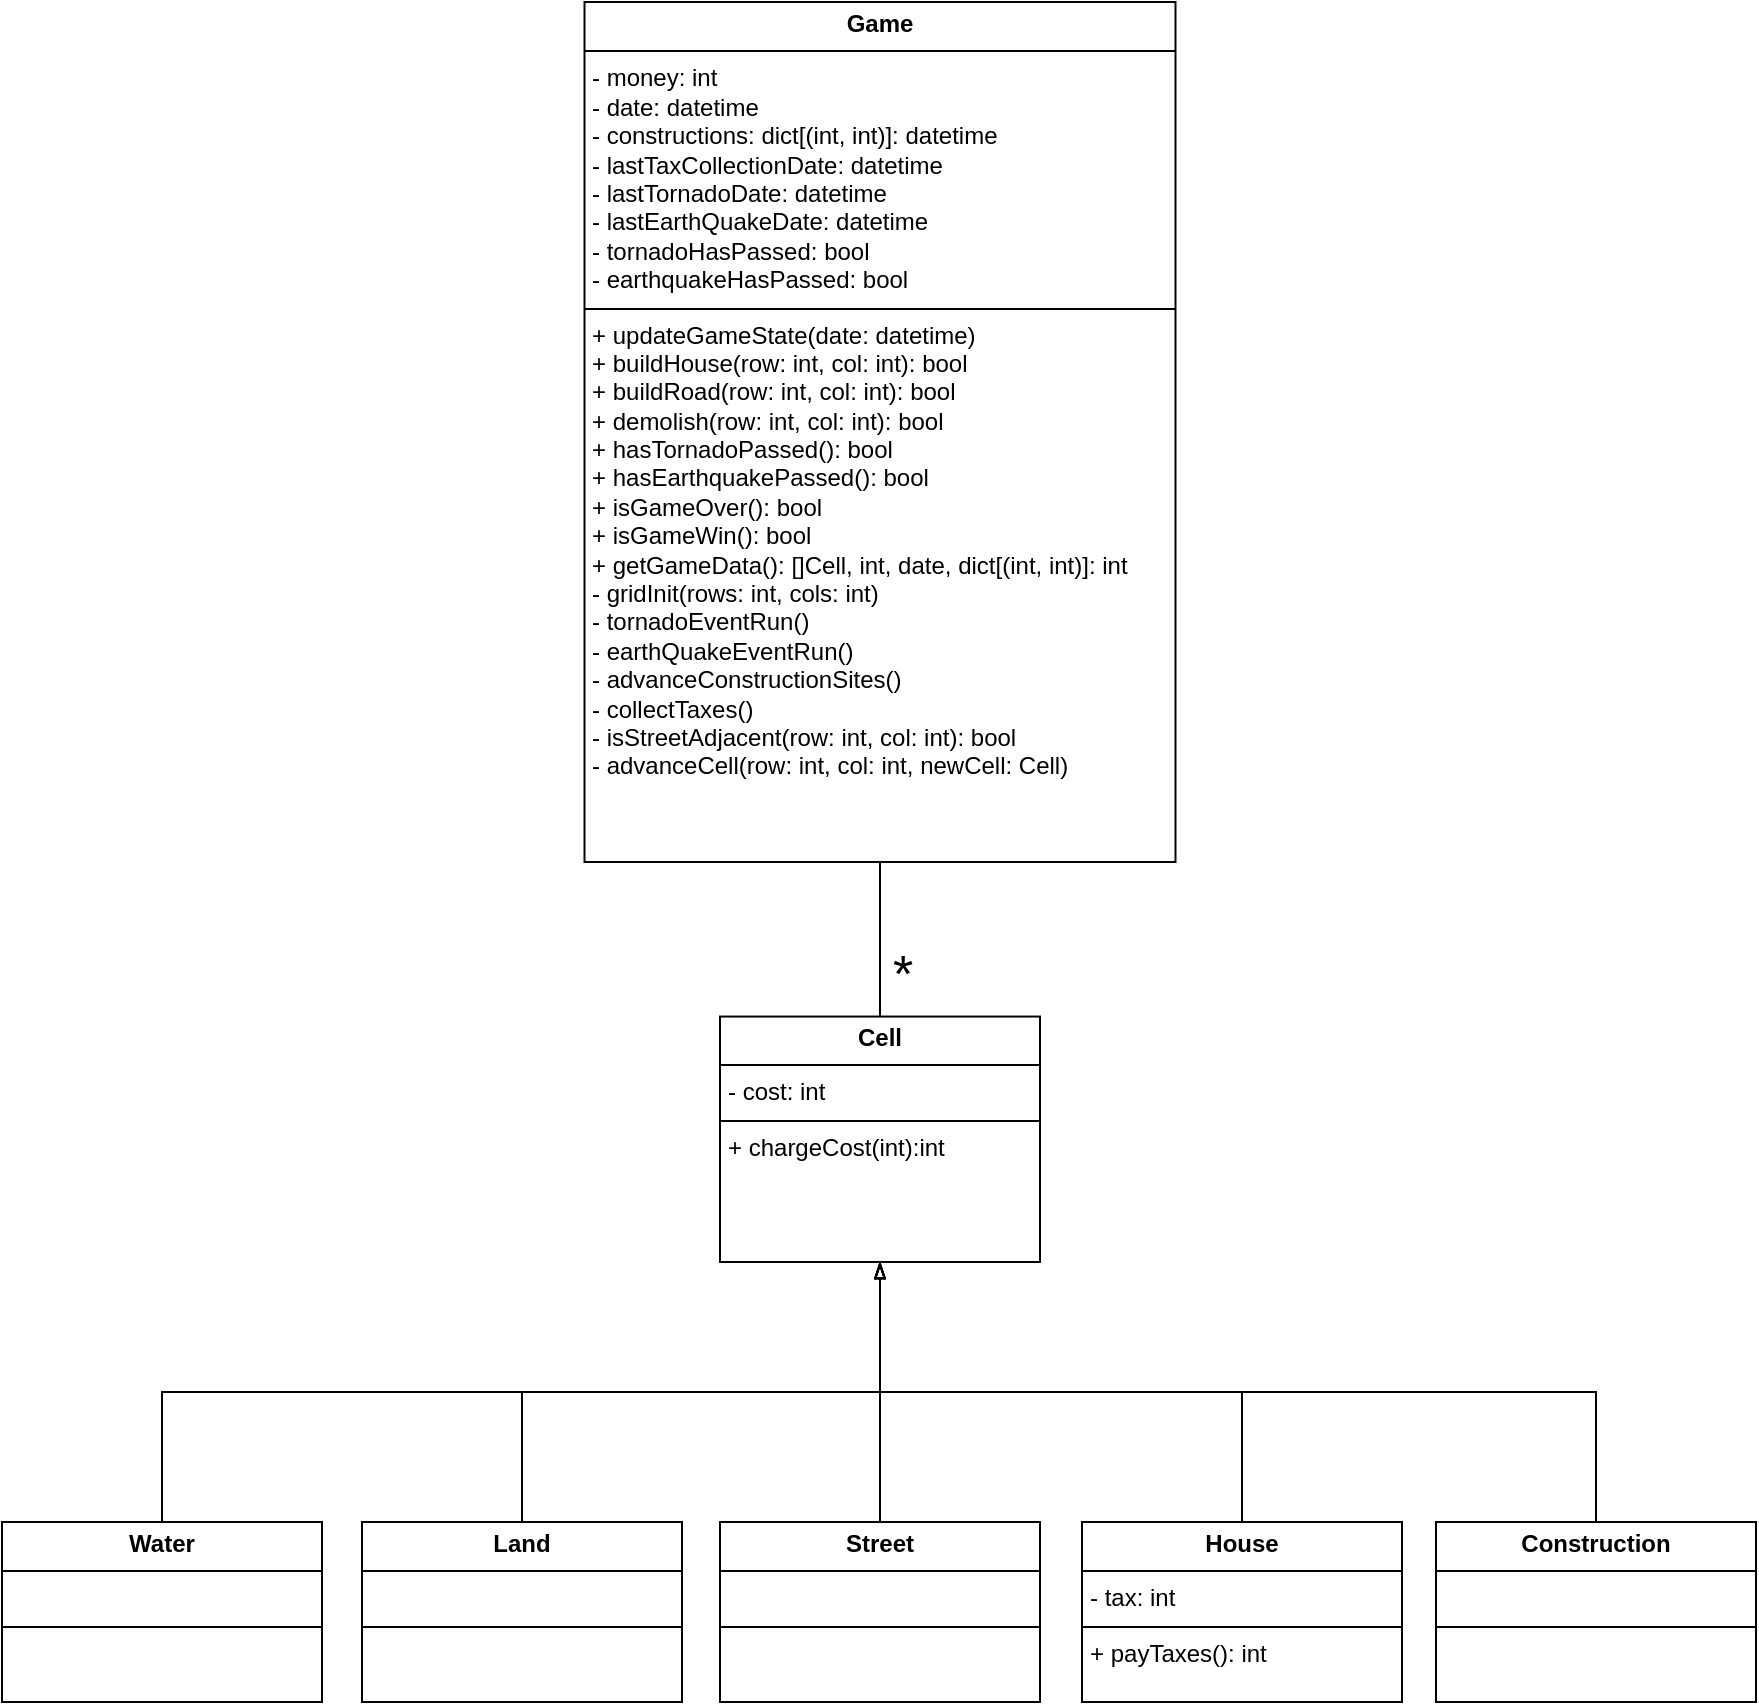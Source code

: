 <mxfile version="24.7.17">
  <diagram name="Página-1" id="HPeGW7O_uth9orSOYFKB">
    <mxGraphModel dx="1941" dy="1908" grid="1" gridSize="10" guides="1" tooltips="1" connect="1" arrows="1" fold="1" page="1" pageScale="1" pageWidth="827" pageHeight="1169" math="0" shadow="0">
      <root>
        <mxCell id="0" />
        <mxCell id="1" parent="0" />
        <mxCell id="mGPlwKsVs3Bg3HH6zayP-5" value="&lt;p style=&quot;margin:0px;margin-top:4px;text-align:center;&quot;&gt;&lt;b&gt;Game&lt;/b&gt;&lt;/p&gt;&lt;hr size=&quot;1&quot; style=&quot;border-style:solid;&quot;&gt;&lt;p style=&quot;margin:0px;margin-left:4px;&quot;&gt;- money: int&lt;/p&gt;&lt;p style=&quot;margin:0px;margin-left:4px;&quot;&gt;- date: datetime&lt;/p&gt;&lt;p style=&quot;margin:0px;margin-left:4px;&quot;&gt;- constructions: dict[(int, int)]: datetime&lt;/p&gt;&lt;p style=&quot;margin:0px;margin-left:4px;&quot;&gt;- lastTaxCollectionDate: datetime&lt;/p&gt;&lt;p style=&quot;margin:0px;margin-left:4px;&quot;&gt;- lastTornadoDate: datetime&lt;/p&gt;&lt;p style=&quot;margin:0px;margin-left:4px;&quot;&gt;- lastEarthQuakeDate: datetime&lt;/p&gt;&lt;p style=&quot;margin:0px;margin-left:4px;&quot;&gt;- tornadoHasPassed: bool&lt;/p&gt;&lt;p style=&quot;margin:0px;margin-left:4px;&quot;&gt;- earthquakeHasPassed: bool&lt;/p&gt;&lt;hr size=&quot;1&quot; style=&quot;border-style:solid;&quot;&gt;&lt;p style=&quot;margin:0px;margin-left:4px;&quot;&gt;+ updateGameState(date: datetime)&lt;/p&gt;&lt;p style=&quot;margin:0px;margin-left:4px;&quot;&gt;+ buildHouse(row: int, col: int): bool&lt;/p&gt;&lt;p style=&quot;margin:0px;margin-left:4px;&quot;&gt;+ buildRoad(&lt;span style=&quot;background-color: initial;&quot;&gt;row: int, col: int): bool&lt;/span&gt;&lt;/p&gt;&lt;p style=&quot;margin:0px;margin-left:4px;&quot;&gt;&lt;span style=&quot;background-color: initial;&quot;&gt;+ demolish(&lt;/span&gt;&lt;span style=&quot;background-color: initial;&quot;&gt;row: int, col: int): bool&lt;/span&gt;&lt;/p&gt;&lt;p style=&quot;margin:0px;margin-left:4px;&quot;&gt;&lt;span style=&quot;background-color: initial;&quot;&gt;+ hasTornadoPassed(): bool&lt;/span&gt;&lt;/p&gt;&lt;p style=&quot;margin:0px;margin-left:4px;&quot;&gt;&lt;span style=&quot;background-color: initial;&quot;&gt;+ hasEarthquakePassed(): bool&lt;/span&gt;&lt;/p&gt;&lt;p style=&quot;margin:0px;margin-left:4px;&quot;&gt;+ isGameOver(): bool&lt;/p&gt;&lt;p style=&quot;margin:0px;margin-left:4px;&quot;&gt;+ isGameWin(): bool&lt;/p&gt;&lt;p style=&quot;margin:0px;margin-left:4px;&quot;&gt;+ getGameData(): []Cell, int, date,&amp;nbsp;&lt;span style=&quot;background-color: initial;&quot;&gt;dict[(int, int)]: int&lt;/span&gt;&lt;/p&gt;&lt;p style=&quot;margin:0px;margin-left:4px;&quot;&gt;&lt;span style=&quot;background-color: initial;&quot;&gt;- gridInit(rows: int, cols: int)&lt;/span&gt;&lt;/p&gt;&lt;p style=&quot;margin:0px;margin-left:4px;&quot;&gt;&lt;span style=&quot;background-color: initial;&quot;&gt;- tornadoEventRun()&lt;/span&gt;&lt;/p&gt;&lt;p style=&quot;margin:0px;margin-left:4px;&quot;&gt;&lt;span style=&quot;background-color: initial;&quot;&gt;- earthQuakeEventRun()&lt;/span&gt;&lt;/p&gt;&lt;p style=&quot;margin:0px;margin-left:4px;&quot;&gt;&lt;span style=&quot;background-color: initial;&quot;&gt;- advanceConstructionSites()&lt;/span&gt;&lt;/p&gt;&lt;p style=&quot;margin:0px;margin-left:4px;&quot;&gt;&lt;span style=&quot;background-color: initial;&quot;&gt;- collectTaxes()&lt;/span&gt;&lt;/p&gt;&lt;p style=&quot;margin:0px;margin-left:4px;&quot;&gt;&lt;span style=&quot;background-color: initial;&quot;&gt;- isStreetAdjacent(row: int, col: int): bool&lt;/span&gt;&lt;/p&gt;&lt;p style=&quot;margin:0px;margin-left:4px;&quot;&gt;&lt;span style=&quot;background-color: initial;&quot;&gt;- advanceCell(row: int, col: int, newCell: Cell)&lt;/span&gt;&lt;/p&gt;" style="verticalAlign=top;align=left;overflow=fill;html=1;whiteSpace=wrap;" parent="1" vertex="1">
          <mxGeometry x="266.25" y="-240" width="295.5" height="430" as="geometry" />
        </mxCell>
        <mxCell id="mGPlwKsVs3Bg3HH6zayP-18" style="edgeStyle=orthogonalEdgeStyle;rounded=0;orthogonalLoop=1;jettySize=auto;html=1;exitX=0.5;exitY=0;exitDx=0;exitDy=0;entryX=0.5;entryY=1;entryDx=0;entryDy=0;endArrow=blockThin;endFill=0;" parent="1" source="mGPlwKsVs3Bg3HH6zayP-7" target="mGPlwKsVs3Bg3HH6zayP-6" edge="1">
          <mxGeometry relative="1" as="geometry" />
        </mxCell>
        <mxCell id="mGPlwKsVs3Bg3HH6zayP-7" value="&lt;p style=&quot;margin:0px;margin-top:4px;text-align:center;&quot;&gt;&lt;b&gt;Construction&lt;/b&gt;&lt;/p&gt;&lt;hr size=&quot;1&quot; style=&quot;border-style:solid;&quot;&gt;&lt;p style=&quot;margin:0px;margin-left:4px;&quot;&gt;&lt;br&gt;&lt;/p&gt;&lt;hr size=&quot;1&quot; style=&quot;border-style:solid;&quot;&gt;&lt;p style=&quot;margin:0px;margin-left:4px;&quot;&gt;&lt;br&gt;&lt;/p&gt;" style="verticalAlign=top;align=left;overflow=fill;html=1;whiteSpace=wrap;" parent="1" vertex="1">
          <mxGeometry x="692" y="520" width="160" height="90" as="geometry" />
        </mxCell>
        <mxCell id="mGPlwKsVs3Bg3HH6zayP-17" style="edgeStyle=orthogonalEdgeStyle;rounded=0;orthogonalLoop=1;jettySize=auto;html=1;exitX=0.5;exitY=0;exitDx=0;exitDy=0;entryX=0.5;entryY=1;entryDx=0;entryDy=0;endArrow=blockThin;endFill=0;" parent="1" source="mGPlwKsVs3Bg3HH6zayP-8" target="mGPlwKsVs3Bg3HH6zayP-6" edge="1">
          <mxGeometry relative="1" as="geometry" />
        </mxCell>
        <mxCell id="mGPlwKsVs3Bg3HH6zayP-8" value="&lt;p style=&quot;margin:0px;margin-top:4px;text-align:center;&quot;&gt;&lt;b&gt;House&lt;/b&gt;&lt;/p&gt;&lt;hr size=&quot;1&quot; style=&quot;border-style:solid;&quot;&gt;&lt;p style=&quot;margin:0px;margin-left:4px;&quot;&gt;- tax: int&lt;/p&gt;&lt;hr size=&quot;1&quot; style=&quot;border-style:solid;&quot;&gt;&lt;p style=&quot;margin:0px;margin-left:4px;&quot;&gt;+ payTaxes(): int&lt;/p&gt;" style="verticalAlign=top;align=left;overflow=fill;html=1;whiteSpace=wrap;" parent="1" vertex="1">
          <mxGeometry x="515" y="520" width="160" height="90" as="geometry" />
        </mxCell>
        <mxCell id="mGPlwKsVs3Bg3HH6zayP-15" style="edgeStyle=orthogonalEdgeStyle;rounded=0;orthogonalLoop=1;jettySize=auto;html=1;exitX=0.5;exitY=0;exitDx=0;exitDy=0;entryX=0.5;entryY=1;entryDx=0;entryDy=0;endArrow=blockThin;endFill=0;" parent="1" source="mGPlwKsVs3Bg3HH6zayP-9" target="mGPlwKsVs3Bg3HH6zayP-6" edge="1">
          <mxGeometry relative="1" as="geometry" />
        </mxCell>
        <mxCell id="mGPlwKsVs3Bg3HH6zayP-9" value="&lt;p style=&quot;margin:0px;margin-top:4px;text-align:center;&quot;&gt;&lt;b&gt;Street&lt;/b&gt;&lt;/p&gt;&lt;hr size=&quot;1&quot; style=&quot;border-style:solid;&quot;&gt;&lt;p style=&quot;margin:0px;margin-left:4px;&quot;&gt;&lt;br&gt;&lt;/p&gt;&lt;hr size=&quot;1&quot; style=&quot;border-style:solid;&quot;&gt;&lt;p style=&quot;margin:0px;margin-left:4px;&quot;&gt;&lt;br&gt;&lt;/p&gt;" style="verticalAlign=top;align=left;overflow=fill;html=1;whiteSpace=wrap;" parent="1" vertex="1">
          <mxGeometry x="334" y="520" width="160" height="90" as="geometry" />
        </mxCell>
        <mxCell id="mGPlwKsVs3Bg3HH6zayP-16" style="edgeStyle=orthogonalEdgeStyle;rounded=0;orthogonalLoop=1;jettySize=auto;html=1;exitX=0.5;exitY=0;exitDx=0;exitDy=0;entryX=0.5;entryY=1;entryDx=0;entryDy=0;endArrow=blockThin;endFill=0;" parent="1" source="mGPlwKsVs3Bg3HH6zayP-10" target="mGPlwKsVs3Bg3HH6zayP-6" edge="1">
          <mxGeometry relative="1" as="geometry" />
        </mxCell>
        <mxCell id="mGPlwKsVs3Bg3HH6zayP-10" value="&lt;p style=&quot;margin:0px;margin-top:4px;text-align:center;&quot;&gt;&lt;b&gt;Land&lt;/b&gt;&lt;/p&gt;&lt;hr size=&quot;1&quot; style=&quot;border-style:solid;&quot;&gt;&lt;p style=&quot;margin:0px;margin-left:4px;&quot;&gt;&lt;br&gt;&lt;/p&gt;&lt;hr size=&quot;1&quot; style=&quot;border-style:solid;&quot;&gt;&lt;p style=&quot;margin:0px;margin-left:4px;&quot;&gt;&lt;br&gt;&lt;/p&gt;" style="verticalAlign=top;align=left;overflow=fill;html=1;whiteSpace=wrap;" parent="1" vertex="1">
          <mxGeometry x="155" y="520" width="160" height="90" as="geometry" />
        </mxCell>
        <mxCell id="mGPlwKsVs3Bg3HH6zayP-19" style="edgeStyle=orthogonalEdgeStyle;rounded=0;orthogonalLoop=1;jettySize=auto;html=1;exitX=0.5;exitY=0;exitDx=0;exitDy=0;entryX=0.5;entryY=1;entryDx=0;entryDy=0;endArrow=blockThin;endFill=0;" parent="1" source="mGPlwKsVs3Bg3HH6zayP-11" target="mGPlwKsVs3Bg3HH6zayP-6" edge="1">
          <mxGeometry relative="1" as="geometry" />
        </mxCell>
        <mxCell id="mGPlwKsVs3Bg3HH6zayP-11" value="&lt;p style=&quot;margin:0px;margin-top:4px;text-align:center;&quot;&gt;&lt;b&gt;Water&lt;/b&gt;&lt;/p&gt;&lt;hr size=&quot;1&quot; style=&quot;border-style:solid;&quot;&gt;&lt;p style=&quot;margin:0px;margin-left:4px;&quot;&gt;&lt;br&gt;&lt;/p&gt;&lt;hr size=&quot;1&quot; style=&quot;border-style:solid;&quot;&gt;&lt;p style=&quot;margin:0px;margin-left:4px;&quot;&gt;&lt;br&gt;&lt;/p&gt;" style="verticalAlign=top;align=left;overflow=fill;html=1;whiteSpace=wrap;" parent="1" vertex="1">
          <mxGeometry x="-25" y="520" width="160" height="90" as="geometry" />
        </mxCell>
        <mxCell id="mGPlwKsVs3Bg3HH6zayP-13" style="edgeStyle=orthogonalEdgeStyle;rounded=0;orthogonalLoop=1;jettySize=auto;html=1;exitX=0.5;exitY=1;exitDx=0;exitDy=0;entryX=0.5;entryY=0;entryDx=0;entryDy=0;endArrow=none;endFill=0;" parent="1" source="mGPlwKsVs3Bg3HH6zayP-5" target="mGPlwKsVs3Bg3HH6zayP-6" edge="1">
          <mxGeometry relative="1" as="geometry" />
        </mxCell>
        <mxCell id="mGPlwKsVs3Bg3HH6zayP-23" value="" style="group" parent="1" vertex="1" connectable="0">
          <mxGeometry x="334" y="240" width="160" height="150" as="geometry" />
        </mxCell>
        <mxCell id="mGPlwKsVs3Bg3HH6zayP-6" value="&lt;p style=&quot;margin:0px;margin-top:4px;text-align:center;&quot;&gt;&lt;b&gt;Cell&lt;/b&gt;&lt;/p&gt;&lt;hr size=&quot;1&quot; style=&quot;border-style:solid;&quot;&gt;&lt;p style=&quot;margin:0px;margin-left:4px;&quot;&gt;- cost: int&amp;nbsp;&lt;/p&gt;&lt;hr size=&quot;1&quot; style=&quot;border-style:solid;&quot;&gt;&lt;p style=&quot;margin:0px;margin-left:4px;&quot;&gt;+ chargeCost(int):int&lt;/p&gt;" style="verticalAlign=top;align=left;overflow=fill;html=1;whiteSpace=wrap;" parent="mGPlwKsVs3Bg3HH6zayP-23" vertex="1">
          <mxGeometry y="27.273" width="160" height="122.727" as="geometry" />
        </mxCell>
        <mxCell id="mGPlwKsVs3Bg3HH6zayP-21" value="*" style="text;html=1;align=center;verticalAlign=middle;resizable=0;points=[];autosize=1;strokeColor=none;fillColor=none;fontSize=26;" parent="mGPlwKsVs3Bg3HH6zayP-23" vertex="1">
          <mxGeometry x="76" y="-13.636" width="30" height="40" as="geometry" />
        </mxCell>
      </root>
    </mxGraphModel>
  </diagram>
</mxfile>
